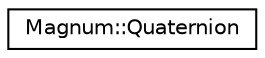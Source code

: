 digraph "圖形化之類別階層"
{
  edge [fontname="Helvetica",fontsize="10",labelfontname="Helvetica",labelfontsize="10"];
  node [fontname="Helvetica",fontsize="10",shape=record];
  rankdir="LR";
  Node1 [label="Magnum::Quaternion",height=0.2,width=0.4,color="black", fillcolor="white", style="filled",URL="$class_magnum_1_1_quaternion.html"];
}
